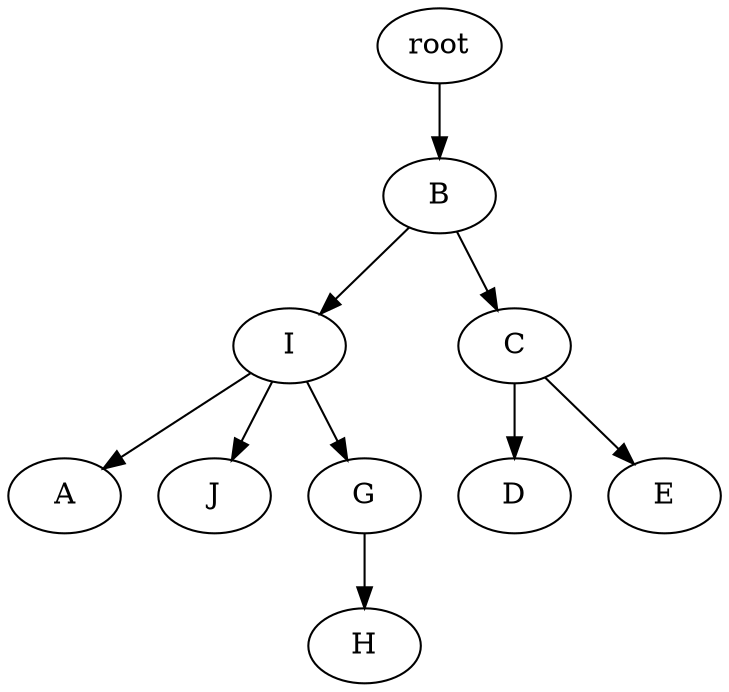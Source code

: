 strict digraph G {
	graph [name=G];
	0	[label=root];
	1	[label=B];
	0 -> 1;
	2	[label=I];
	1 -> 2;
	3	[label=C];
	1 -> 3;
	4	[label=A];
	2 -> 4;
	5	[label=J];
	2 -> 5;
	6	[label=G];
	2 -> 6;
	7	[label=D];
	3 -> 7;
	8	[label=E];
	3 -> 8;
	9	[label=H];
	6 -> 9;
}
